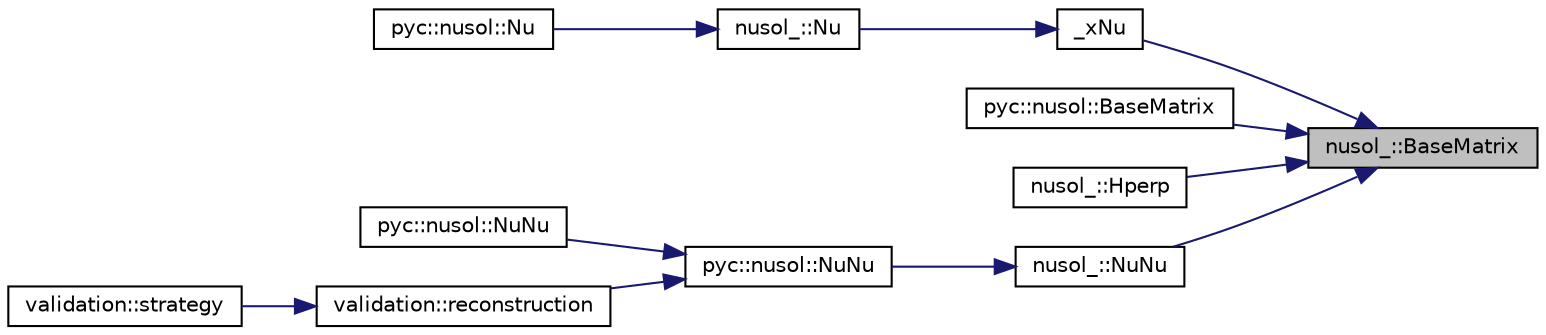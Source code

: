 digraph "nusol_::BaseMatrix"
{
 // INTERACTIVE_SVG=YES
 // LATEX_PDF_SIZE
  edge [fontname="Helvetica",fontsize="10",labelfontname="Helvetica",labelfontsize="10"];
  node [fontname="Helvetica",fontsize="10",shape=record];
  rankdir="RL";
  Node1 [label="nusol_::BaseMatrix",height=0.2,width=0.4,color="black", fillcolor="grey75", style="filled", fontcolor="black",tooltip=" "];
  Node1 -> Node2 [dir="back",color="midnightblue",fontsize="10",style="solid",fontname="Helvetica"];
  Node2 [label="_xNu",height=0.2,width=0.4,color="black", fillcolor="white", style="filled",URL="$nusol_2tensor_2nusol_8cxx.html#a790e49074636379226f3084e553998f3",tooltip=" "];
  Node2 -> Node3 [dir="back",color="midnightblue",fontsize="10",style="solid",fontname="Helvetica"];
  Node3 [label="nusol_::Nu",height=0.2,width=0.4,color="black", fillcolor="white", style="filled",URL="$namespacenusol__.html#a6f05175e14627bd3c34ffa61686b7da4",tooltip=" "];
  Node3 -> Node4 [dir="back",color="midnightblue",fontsize="10",style="solid",fontname="Helvetica"];
  Node4 [label="pyc::nusol::Nu",height=0.2,width=0.4,color="black", fillcolor="white", style="filled",URL="$namespacepyc_1_1nusol.html#a991cfa801400211ccf412bd1a85b7b69",tooltip=" "];
  Node1 -> Node5 [dir="back",color="midnightblue",fontsize="10",style="solid",fontname="Helvetica"];
  Node5 [label="pyc::nusol::BaseMatrix",height=0.2,width=0.4,color="black", fillcolor="white", style="filled",URL="$namespacepyc_1_1nusol.html#a66ad18c125df47cd81fd3043ab4cc2f3",tooltip=" "];
  Node1 -> Node6 [dir="back",color="midnightblue",fontsize="10",style="solid",fontname="Helvetica"];
  Node6 [label="nusol_::Hperp",height=0.2,width=0.4,color="black", fillcolor="white", style="filled",URL="$namespacenusol__.html#a3aacd3a83799d6a470d6188008fd069a",tooltip=" "];
  Node1 -> Node7 [dir="back",color="midnightblue",fontsize="10",style="solid",fontname="Helvetica"];
  Node7 [label="nusol_::NuNu",height=0.2,width=0.4,color="black", fillcolor="white", style="filled",URL="$namespacenusol__.html#ac849ef3564c5ac968727dce36494fd0a",tooltip=" "];
  Node7 -> Node8 [dir="back",color="midnightblue",fontsize="10",style="solid",fontname="Helvetica"];
  Node8 [label="pyc::nusol::NuNu",height=0.2,width=0.4,color="black", fillcolor="white", style="filled",URL="$namespacepyc_1_1nusol.html#a9650527ae538fa27121bedfb79a1fbe6",tooltip=" "];
  Node8 -> Node9 [dir="back",color="midnightblue",fontsize="10",style="solid",fontname="Helvetica"];
  Node9 [label="pyc::nusol::NuNu",height=0.2,width=0.4,color="black", fillcolor="white", style="filled",URL="$namespacepyc_1_1nusol.html#adb902ce7bc71e3a4cf26f2f1e88e856c",tooltip=" "];
  Node8 -> Node10 [dir="back",color="midnightblue",fontsize="10",style="solid",fontname="Helvetica"];
  Node10 [label="validation::reconstruction",height=0.2,width=0.4,color="black", fillcolor="white", style="filled",URL="$classvalidation.html#aa436b348c281a3d676910cf7b7d575eb",tooltip=" "];
  Node10 -> Node11 [dir="back",color="midnightblue",fontsize="10",style="solid",fontname="Helvetica"];
  Node11 [label="validation::strategy",height=0.2,width=0.4,color="black", fillcolor="white", style="filled",URL="$classvalidation.html#af388ba0e867008a75602581fdc2ed0f3",tooltip=" "];
}
